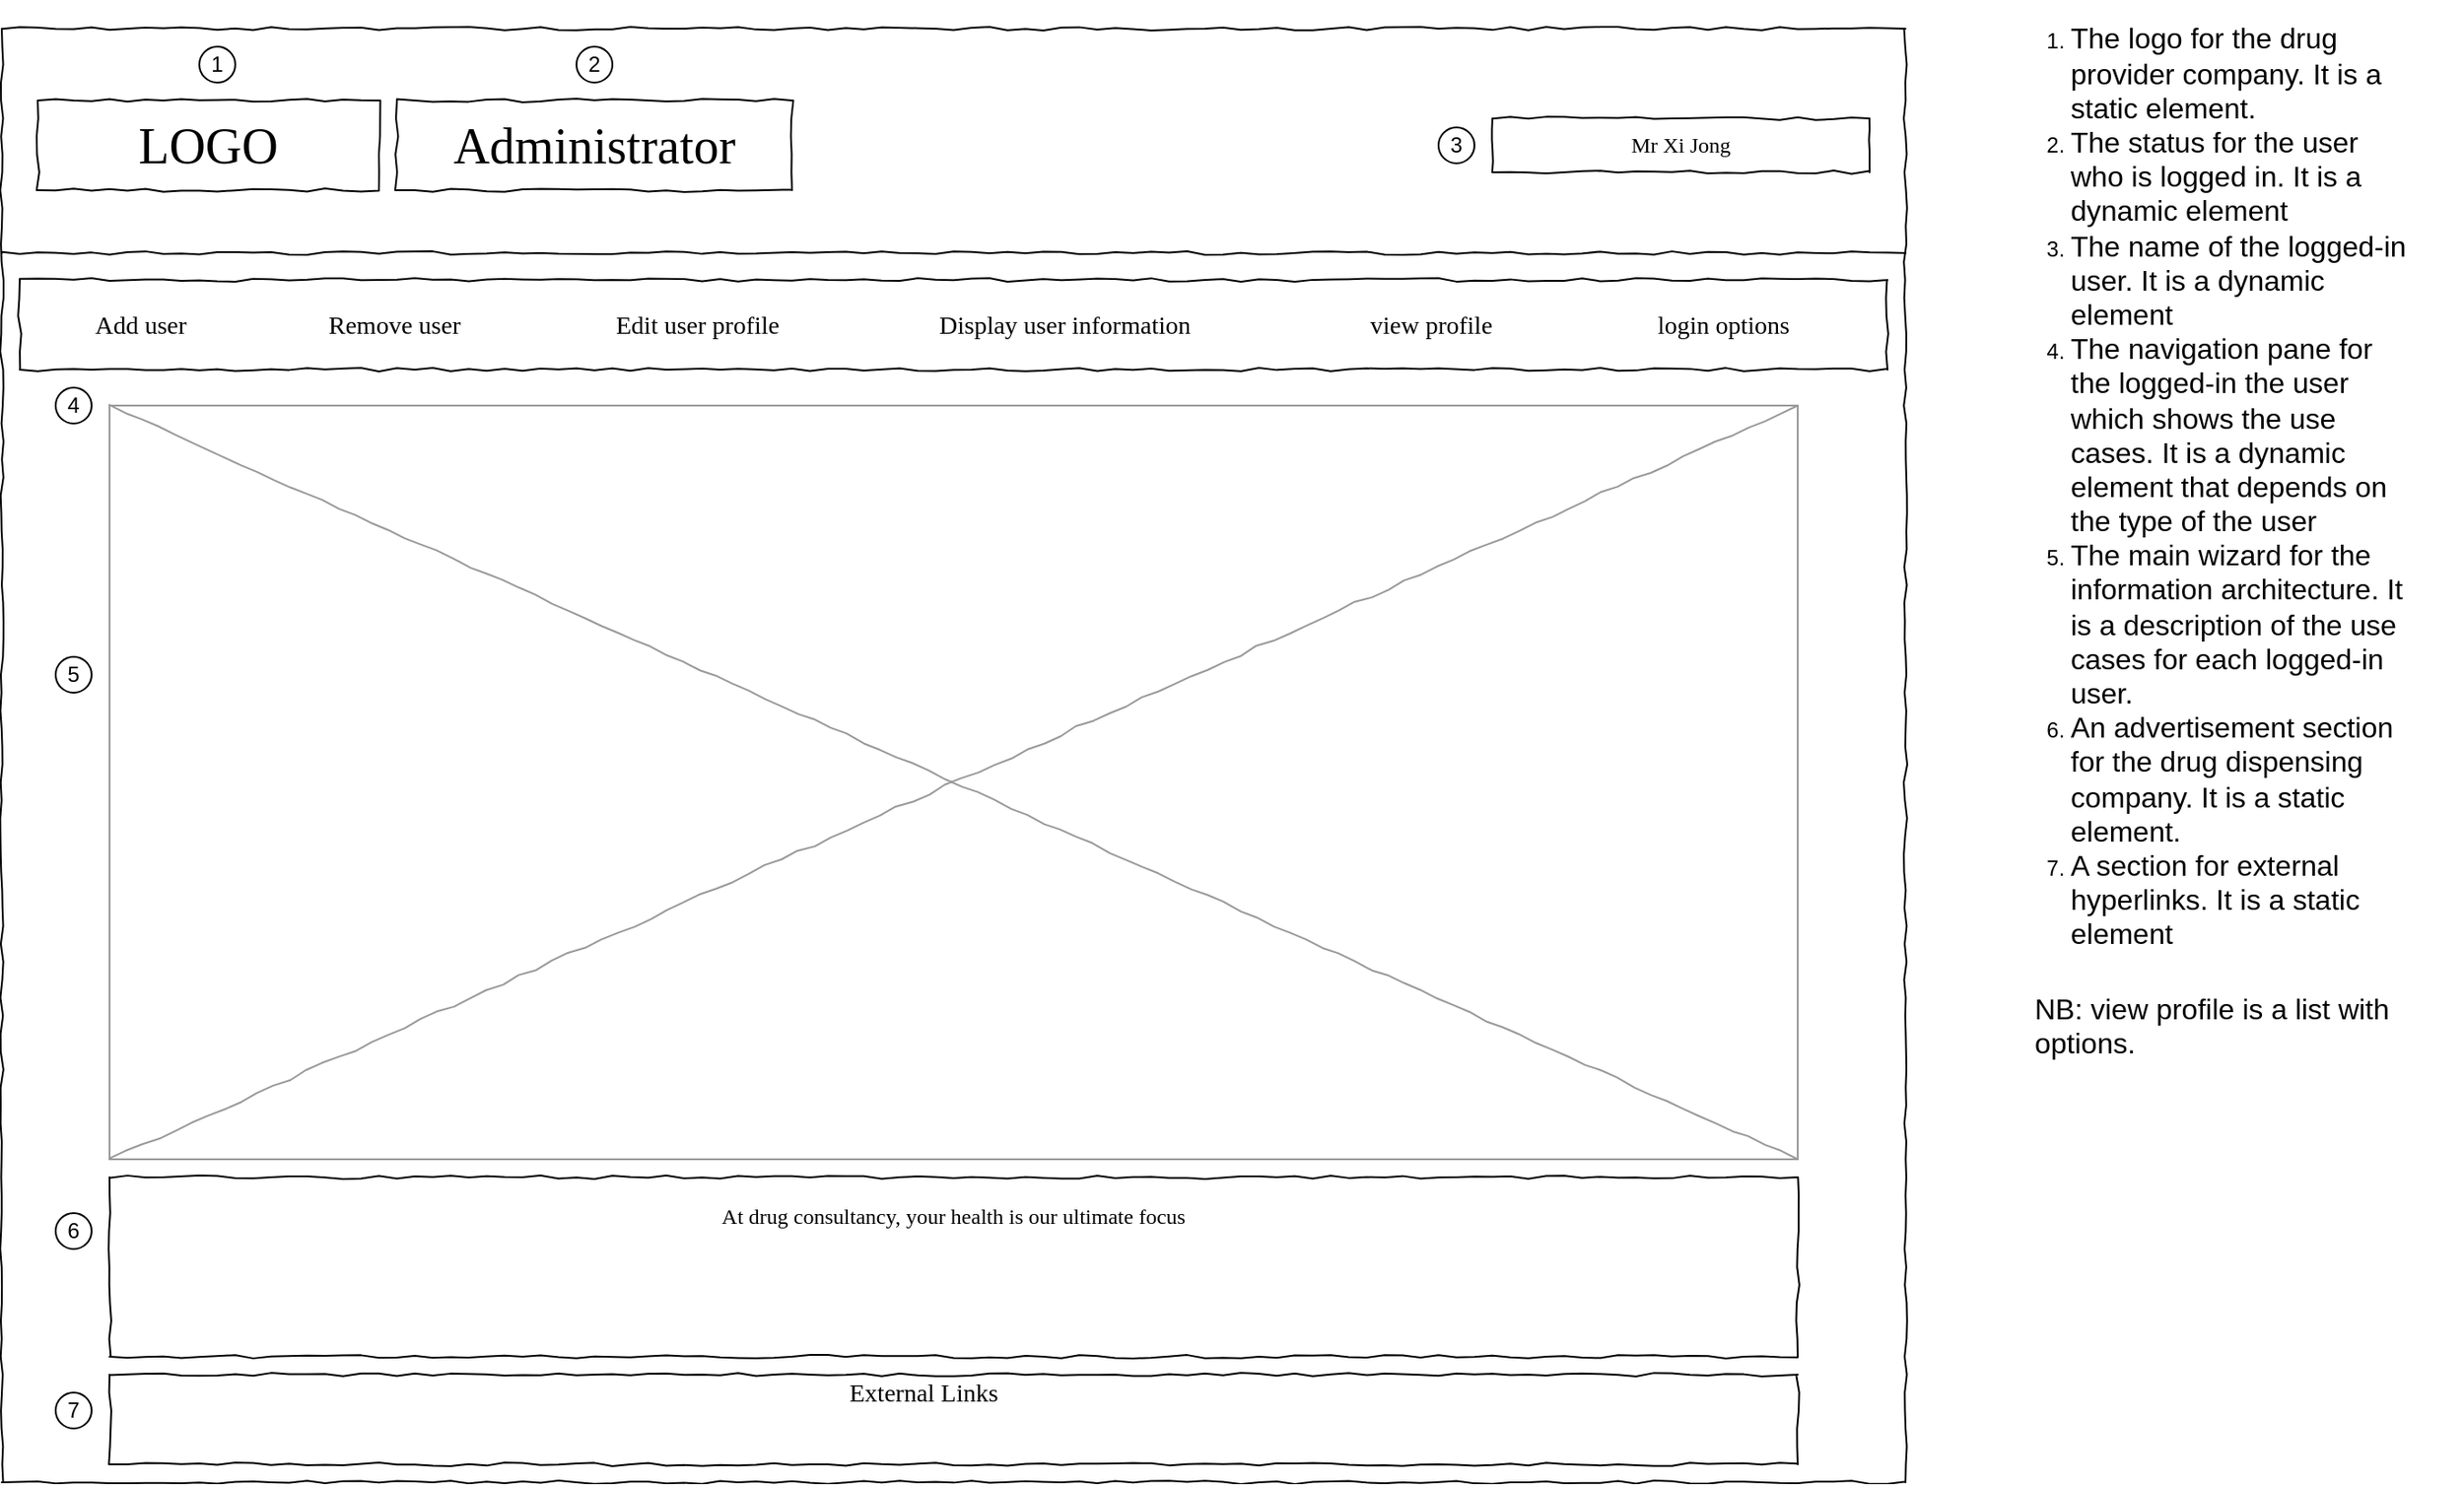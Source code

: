 <mxfile version="21.3.2" type="device">
  <diagram name="Page-1" id="03018318-947c-dd8e-b7a3-06fadd420f32">
    <mxGraphModel dx="2068" dy="1018" grid="1" gridSize="10" guides="1" tooltips="1" connect="1" arrows="1" fold="1" page="1" pageScale="1" pageWidth="1400" pageHeight="850" background="#ffffff" math="0" shadow="0">
      <root>
        <mxCell id="0" />
        <mxCell id="1" parent="0" />
        <mxCell id="677b7b8949515195-1" value="" style="whiteSpace=wrap;html=1;rounded=0;shadow=0;labelBackgroundColor=none;strokeColor=#000000;strokeWidth=1;fillColor=none;fontFamily=Verdana;fontSize=12;fontColor=#000000;align=center;comic=1;" parent="1" vertex="1">
          <mxGeometry x="20" y="20" width="1060" height="810" as="geometry" />
        </mxCell>
        <mxCell id="677b7b8949515195-2" value="LOGO" style="whiteSpace=wrap;html=1;rounded=0;shadow=0;labelBackgroundColor=none;strokeWidth=1;fontFamily=Verdana;fontSize=28;align=center;comic=1;" parent="1" vertex="1">
          <mxGeometry x="40" y="60" width="190" height="50" as="geometry" />
        </mxCell>
        <mxCell id="677b7b8949515195-9" value="" style="line;strokeWidth=1;html=1;rounded=0;shadow=0;labelBackgroundColor=none;fillColor=none;fontFamily=Verdana;fontSize=14;fontColor=#000000;align=center;comic=1;" parent="1" vertex="1">
          <mxGeometry x="20" y="140" width="1060" height="10" as="geometry" />
        </mxCell>
        <mxCell id="677b7b8949515195-10" value="" style="whiteSpace=wrap;html=1;rounded=0;shadow=0;labelBackgroundColor=none;strokeWidth=1;fillColor=none;fontFamily=Verdana;fontSize=12;align=center;comic=1;" parent="1" vertex="1">
          <mxGeometry x="30" y="160" width="1040" height="50" as="geometry" />
        </mxCell>
        <mxCell id="677b7b8949515195-11" value="Add user" style="text;html=1;points=[];align=left;verticalAlign=top;spacingTop=-4;fontSize=14;fontFamily=Verdana" parent="1" vertex="1">
          <mxGeometry x="70" y="175" width="40" height="20" as="geometry" />
        </mxCell>
        <mxCell id="677b7b8949515195-14" value="login options" style="text;html=1;points=[];align=left;verticalAlign=top;spacingTop=-4;fontSize=14;fontFamily=Verdana" parent="1" vertex="1">
          <mxGeometry x="940" y="175" width="60" height="20" as="geometry" />
        </mxCell>
        <mxCell id="677b7b8949515195-15" value="&lt;div style=&quot;text-align: justify&quot;&gt;At drug consultancy, your health is our ultimate focus&lt;/div&gt;" style="whiteSpace=wrap;html=1;rounded=0;shadow=0;labelBackgroundColor=none;strokeWidth=1;fillColor=none;fontFamily=Verdana;fontSize=12;align=center;verticalAlign=top;spacing=10;comic=1;" parent="1" vertex="1">
          <mxGeometry x="80" y="660" width="940" height="100" as="geometry" />
        </mxCell>
        <mxCell id="677b7b8949515195-16" value="" style="verticalLabelPosition=bottom;shadow=0;dashed=0;align=center;html=1;verticalAlign=top;strokeWidth=1;shape=mxgraph.mockup.graphics.simpleIcon;strokeColor=#999999;rounded=0;labelBackgroundColor=none;fontFamily=Verdana;fontSize=14;fontColor=#000000;comic=1;" parent="1" vertex="1">
          <mxGeometry x="80" y="230" width="940" height="420" as="geometry" />
        </mxCell>
        <mxCell id="677b7b8949515195-42" value="External Links" style="text;html=1;points=[];align=left;verticalAlign=top;spacingTop=-4;fontSize=14;fontFamily=Verdana" parent="1" vertex="1">
          <mxGeometry x="490" y="770" width="170" height="13" as="geometry" />
        </mxCell>
        <mxCell id="29OP2wmRGH6S1slDclZZ-21" value="&lt;div style=&quot;text-align: justify&quot;&gt;&lt;br&gt;&lt;/div&gt;" style="whiteSpace=wrap;html=1;rounded=0;shadow=0;labelBackgroundColor=none;strokeWidth=1;fillColor=none;fontFamily=Verdana;fontSize=12;align=center;verticalAlign=top;spacing=10;comic=1;" parent="1" vertex="1">
          <mxGeometry x="80" y="770" width="940" height="50" as="geometry" />
        </mxCell>
        <mxCell id="m6ImM0HUmPenZWyBpw_--3" value="Administrator" style="whiteSpace=wrap;html=1;rounded=0;shadow=0;labelBackgroundColor=none;strokeWidth=1;fontFamily=Verdana;fontSize=28;align=center;comic=1;" parent="1" vertex="1">
          <mxGeometry x="240" y="60" width="220" height="50" as="geometry" />
        </mxCell>
        <mxCell id="m6ImM0HUmPenZWyBpw_--4" value="Mr Xi Jong" style="whiteSpace=wrap;html=1;rounded=0;shadow=0;labelBackgroundColor=none;strokeWidth=1;fillColor=none;fontFamily=Verdana;fontSize=12;align=center;comic=1;" parent="1" vertex="1">
          <mxGeometry x="850" y="70" width="210" height="30" as="geometry" />
        </mxCell>
        <mxCell id="m6ImM0HUmPenZWyBpw_--5" value="view profile" style="text;html=1;points=[];align=left;verticalAlign=top;spacingTop=-4;fontSize=14;fontFamily=Verdana" parent="1" vertex="1">
          <mxGeometry x="780" y="175" width="40" height="20" as="geometry" />
        </mxCell>
        <mxCell id="m6ImM0HUmPenZWyBpw_--8" value="4" style="ellipse;whiteSpace=wrap;html=0;" parent="1" vertex="1">
          <mxGeometry x="50" y="220" width="20" height="20" as="geometry" />
        </mxCell>
        <mxCell id="m6ImM0HUmPenZWyBpw_--9" value="5" style="ellipse;whiteSpace=wrap;html=0;" parent="1" vertex="1">
          <mxGeometry x="50" y="370" width="20" height="20" as="geometry" />
        </mxCell>
        <mxCell id="m6ImM0HUmPenZWyBpw_--10" value="6" style="ellipse;whiteSpace=wrap;html=0;" parent="1" vertex="1">
          <mxGeometry x="50" y="680" width="20" height="20" as="geometry" />
        </mxCell>
        <mxCell id="m6ImM0HUmPenZWyBpw_--11" value="7" style="ellipse;whiteSpace=wrap;html=0;" parent="1" vertex="1">
          <mxGeometry x="50" y="780" width="20" height="20" as="geometry" />
        </mxCell>
        <mxCell id="m6ImM0HUmPenZWyBpw_--12" value="2" style="ellipse;whiteSpace=wrap;html=0;" parent="1" vertex="1">
          <mxGeometry x="340" y="30" width="20" height="20" as="geometry" />
        </mxCell>
        <mxCell id="m6ImM0HUmPenZWyBpw_--13" value="3" style="ellipse;whiteSpace=wrap;html=0;" parent="1" vertex="1">
          <mxGeometry x="820" y="75" width="20" height="20" as="geometry" />
        </mxCell>
        <mxCell id="m6ImM0HUmPenZWyBpw_--14" value="1" style="ellipse;whiteSpace=wrap;html=0;" parent="1" vertex="1">
          <mxGeometry x="130" y="30" width="20" height="20" as="geometry" />
        </mxCell>
        <mxCell id="wYLvsmhgvStaaHO1u1rF-2" value="Remove user" style="text;html=1;points=[];align=left;verticalAlign=top;spacingTop=-4;fontSize=14;fontFamily=Verdana" parent="1" vertex="1">
          <mxGeometry x="200" y="175" width="140" height="20" as="geometry" />
        </mxCell>
        <mxCell id="wYLvsmhgvStaaHO1u1rF-3" value="Edit user profile" style="text;html=1;points=[];align=left;verticalAlign=top;spacingTop=-4;fontSize=14;fontFamily=Verdana" parent="1" vertex="1">
          <mxGeometry x="360" y="175" width="140" height="20" as="geometry" />
        </mxCell>
        <mxCell id="wYLvsmhgvStaaHO1u1rF-5" value="Display user information" style="text;html=1;points=[];align=left;verticalAlign=top;spacingTop=-4;fontSize=14;fontFamily=Verdana" parent="1" vertex="1">
          <mxGeometry x="540" y="175" width="140" height="20" as="geometry" />
        </mxCell>
        <mxCell id="b6y6mKrZk8I_sKcrWtLS-8" value="&lt;ol&gt;&lt;li&gt;&lt;font style=&quot;font-size: 16px;&quot;&gt;The logo for the drug provider company. It is a static element.&lt;/font&gt;&lt;/li&gt;&lt;li&gt;&lt;font size=&quot;3&quot; style=&quot;&quot;&gt;The status for the user who is logged in. It is a dynamic element&lt;/font&gt;&lt;/li&gt;&lt;li&gt;&lt;font size=&quot;3&quot; style=&quot;&quot;&gt;The name of the logged-in user. It is a dynamic element&lt;/font&gt;&lt;/li&gt;&lt;li&gt;&lt;font size=&quot;3&quot; style=&quot;&quot;&gt;The navigation pane for the logged-in the user which shows the use cases. It is a dynamic element that depends on the type of the user&lt;/font&gt;&lt;/li&gt;&lt;li&gt;&lt;font size=&quot;3&quot; style=&quot;&quot;&gt;The main wizard for the information architecture. It is a description of the use cases for each logged-in user.&lt;/font&gt;&lt;/li&gt;&lt;li&gt;&lt;font size=&quot;3&quot; style=&quot;&quot;&gt;An advertisement section for the drug dispensing company. It is a static element.&lt;/font&gt;&lt;/li&gt;&lt;li&gt;&lt;font size=&quot;3&quot; style=&quot;&quot;&gt;A section for external hyperlinks. It is a static element&lt;/font&gt;&lt;/li&gt;&lt;/ol&gt;" style="text;strokeColor=none;align=left;fillColor=none;html=1;verticalAlign=middle;whiteSpace=wrap;rounded=0;" vertex="1" parent="1">
          <mxGeometry x="1130" y="20" width="230" height="510" as="geometry" />
        </mxCell>
        <mxCell id="b6y6mKrZk8I_sKcrWtLS-9" value="&lt;font style=&quot;font-size: 16px;&quot;&gt;NB: view profile is a list with options.&lt;br&gt;&lt;br&gt;&lt;/font&gt;" style="text;strokeColor=none;align=left;fillColor=none;html=1;verticalAlign=middle;whiteSpace=wrap;rounded=0;" vertex="1" parent="1">
          <mxGeometry x="1150" y="550" width="240" height="70" as="geometry" />
        </mxCell>
      </root>
    </mxGraphModel>
  </diagram>
</mxfile>
